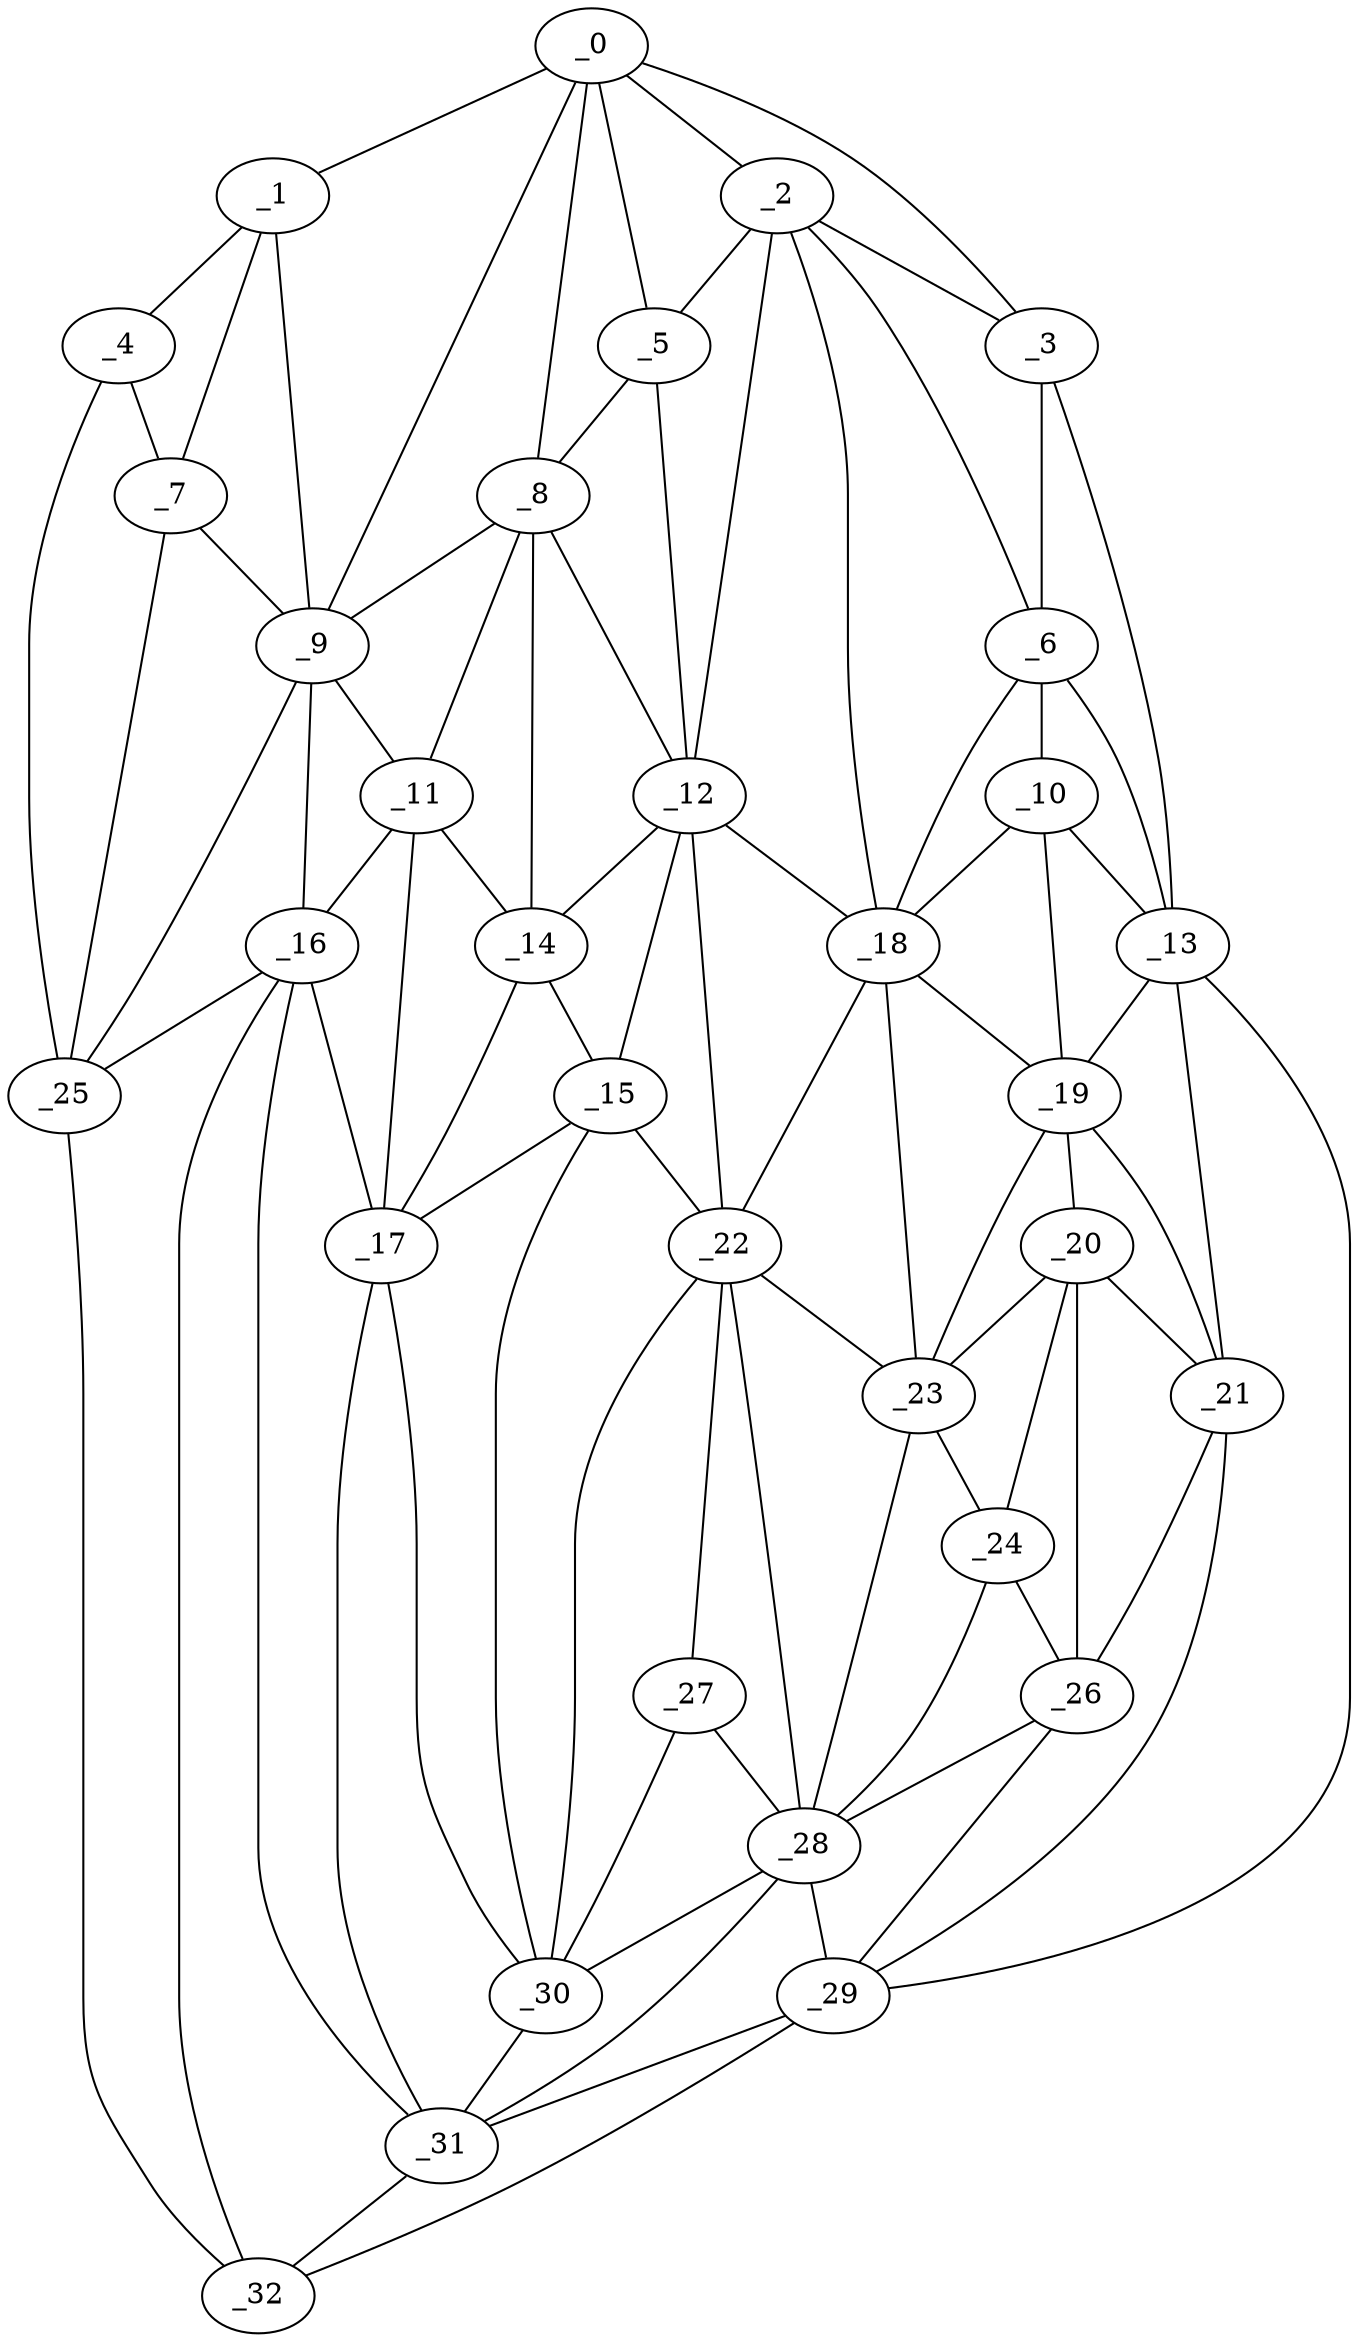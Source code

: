 graph "obj7__120.gxl" {
	_0	 [x=38,
		y=7];
	_1	 [x=47,
		y=4];
	_0 -- _1	 [valence=1];
	_2	 [x=52,
		y=71];
	_0 -- _2	 [valence=2];
	_3	 [x=57,
		y=97];
	_0 -- _3	 [valence=1];
	_5	 [x=62,
		y=52];
	_0 -- _5	 [valence=1];
	_8	 [x=65,
		y=46];
	_0 -- _8	 [valence=2];
	_9	 [x=67,
		y=22];
	_0 -- _9	 [valence=1];
	_4	 [x=62,
		y=5];
	_1 -- _4	 [valence=1];
	_7	 [x=65,
		y=10];
	_1 -- _7	 [valence=2];
	_1 -- _9	 [valence=1];
	_2 -- _3	 [valence=2];
	_2 -- _5	 [valence=1];
	_6	 [x=62,
		y=98];
	_2 -- _6	 [valence=1];
	_12	 [x=71,
		y=51];
	_2 -- _12	 [valence=2];
	_18	 [x=79,
		y=84];
	_2 -- _18	 [valence=2];
	_3 -- _6	 [valence=1];
	_13	 [x=72,
		y=102];
	_3 -- _13	 [valence=1];
	_4 -- _7	 [valence=2];
	_25	 [x=93,
		y=15];
	_4 -- _25	 [valence=1];
	_5 -- _8	 [valence=2];
	_5 -- _12	 [valence=2];
	_10	 [x=70,
		y=97];
	_6 -- _10	 [valence=1];
	_6 -- _13	 [valence=2];
	_6 -- _18	 [valence=2];
	_7 -- _9	 [valence=2];
	_7 -- _25	 [valence=2];
	_8 -- _9	 [valence=2];
	_11	 [x=71,
		y=29];
	_8 -- _11	 [valence=2];
	_8 -- _12	 [valence=2];
	_14	 [x=73,
		y=45];
	_8 -- _14	 [valence=2];
	_9 -- _11	 [valence=2];
	_16	 [x=79,
		y=29];
	_9 -- _16	 [valence=2];
	_9 -- _25	 [valence=1];
	_10 -- _13	 [valence=2];
	_10 -- _18	 [valence=2];
	_19	 [x=81,
		y=91];
	_10 -- _19	 [valence=1];
	_11 -- _14	 [valence=2];
	_11 -- _16	 [valence=1];
	_17	 [x=79,
		y=44];
	_11 -- _17	 [valence=2];
	_12 -- _14	 [valence=2];
	_15	 [x=78,
		y=51];
	_12 -- _15	 [valence=2];
	_12 -- _18	 [valence=1];
	_22	 [x=88,
		y=60];
	_12 -- _22	 [valence=2];
	_13 -- _19	 [valence=2];
	_21	 [x=85,
		y=100];
	_13 -- _21	 [valence=1];
	_29	 [x=94,
		y=104];
	_13 -- _29	 [valence=1];
	_14 -- _15	 [valence=2];
	_14 -- _17	 [valence=1];
	_15 -- _17	 [valence=2];
	_15 -- _22	 [valence=2];
	_30	 [x=95,
		y=48];
	_15 -- _30	 [valence=1];
	_16 -- _17	 [valence=1];
	_16 -- _25	 [valence=1];
	_31	 [x=96,
		y=37];
	_16 -- _31	 [valence=2];
	_32	 [x=97,
		y=25];
	_16 -- _32	 [valence=1];
	_17 -- _30	 [valence=2];
	_17 -- _31	 [valence=2];
	_18 -- _19	 [valence=2];
	_18 -- _22	 [valence=2];
	_23	 [x=88,
		y=79];
	_18 -- _23	 [valence=2];
	_20	 [x=85,
		y=94];
	_19 -- _20	 [valence=2];
	_19 -- _21	 [valence=2];
	_19 -- _23	 [valence=1];
	_20 -- _21	 [valence=1];
	_20 -- _23	 [valence=2];
	_24	 [x=92,
		y=93];
	_20 -- _24	 [valence=2];
	_26	 [x=93,
		y=98];
	_20 -- _26	 [valence=2];
	_21 -- _26	 [valence=2];
	_21 -- _29	 [valence=1];
	_22 -- _23	 [valence=1];
	_27	 [x=94,
		y=63];
	_22 -- _27	 [valence=2];
	_28	 [x=94,
		y=72];
	_22 -- _28	 [valence=2];
	_22 -- _30	 [valence=2];
	_23 -- _24	 [valence=2];
	_23 -- _28	 [valence=2];
	_24 -- _26	 [valence=2];
	_24 -- _28	 [valence=2];
	_25 -- _32	 [valence=1];
	_26 -- _28	 [valence=1];
	_26 -- _29	 [valence=2];
	_27 -- _28	 [valence=2];
	_27 -- _30	 [valence=1];
	_28 -- _29	 [valence=2];
	_28 -- _30	 [valence=2];
	_28 -- _31	 [valence=1];
	_29 -- _31	 [valence=1];
	_29 -- _32	 [valence=1];
	_30 -- _31	 [valence=2];
	_31 -- _32	 [valence=2];
}
